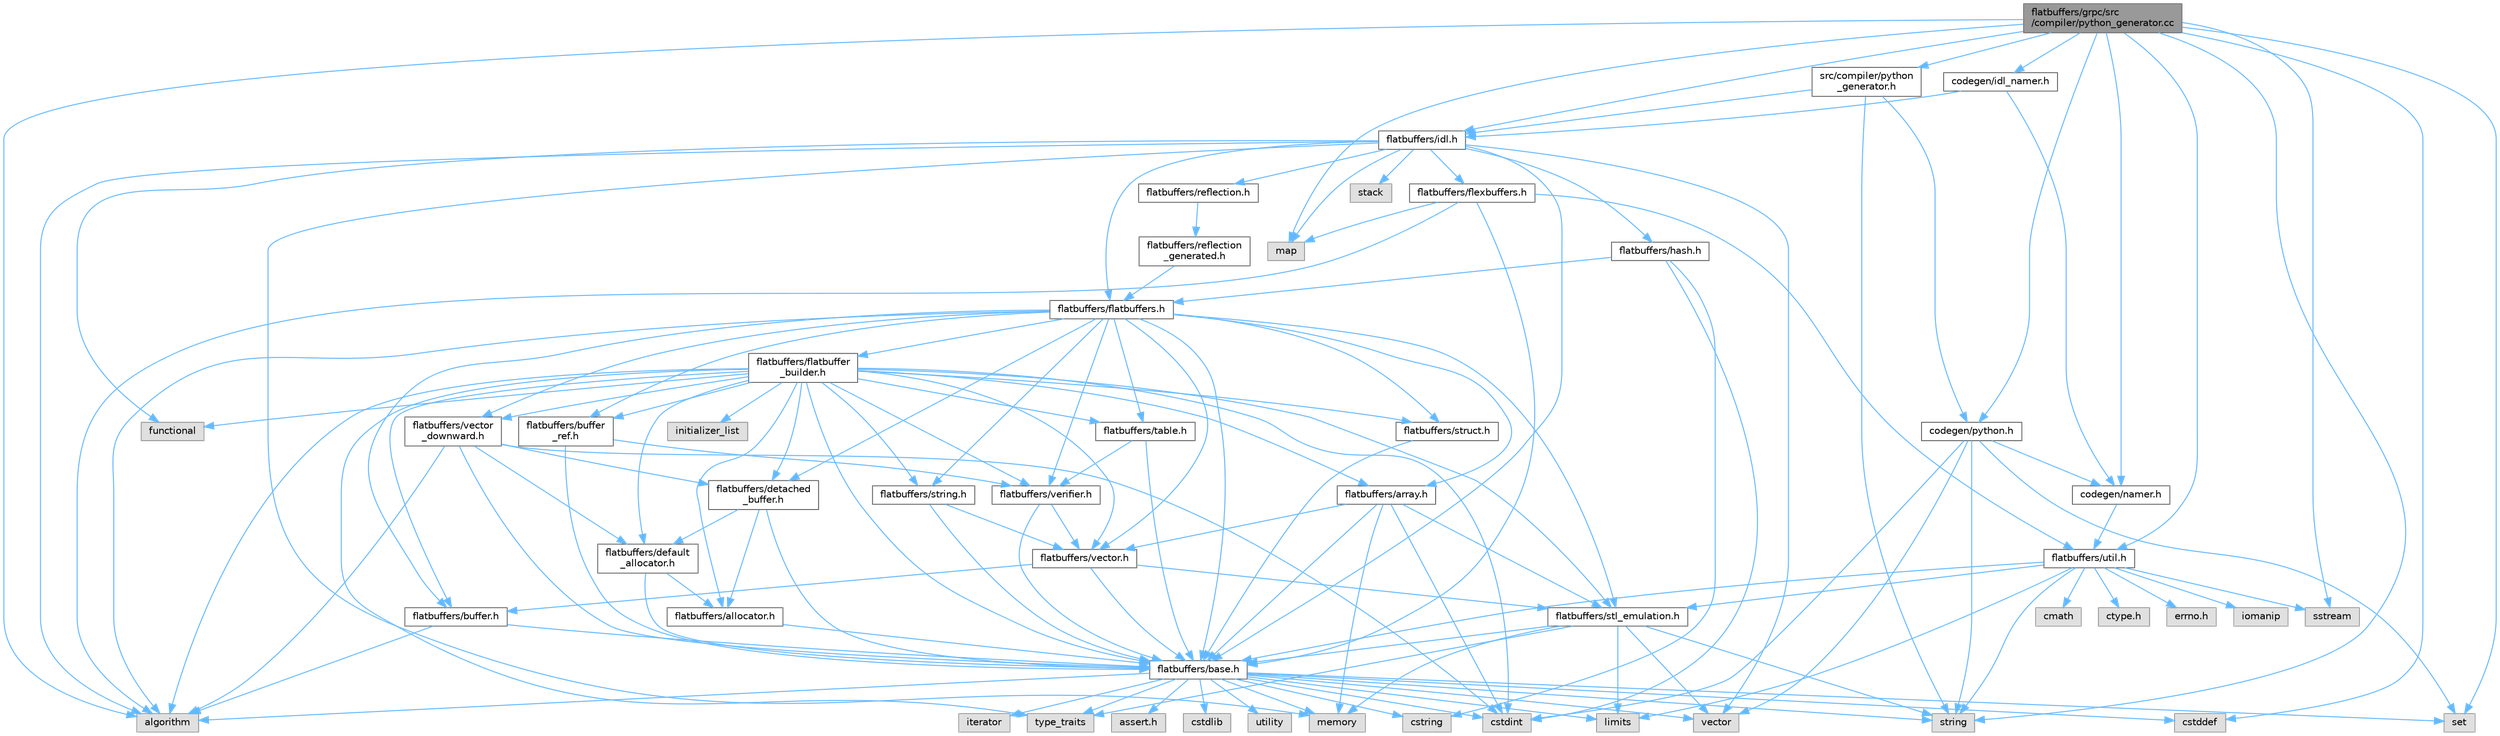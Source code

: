 digraph "flatbuffers/grpc/src/compiler/python_generator.cc"
{
 // LATEX_PDF_SIZE
  bgcolor="transparent";
  edge [fontname=Helvetica,fontsize=10,labelfontname=Helvetica,labelfontsize=10];
  node [fontname=Helvetica,fontsize=10,shape=box,height=0.2,width=0.4];
  Node1 [id="Node000001",label="flatbuffers/grpc/src\l/compiler/python_generator.cc",height=0.2,width=0.4,color="gray40", fillcolor="grey60", style="filled", fontcolor="black",tooltip=" "];
  Node1 -> Node2 [id="edge136_Node000001_Node000002",color="steelblue1",style="solid",tooltip=" "];
  Node2 [id="Node000002",label="src/compiler/python\l_generator.h",height=0.2,width=0.4,color="grey40", fillcolor="white", style="filled",URL="$python__generator_8h.html",tooltip=" "];
  Node2 -> Node3 [id="edge137_Node000002_Node000003",color="steelblue1",style="solid",tooltip=" "];
  Node3 [id="Node000003",label="string",height=0.2,width=0.4,color="grey60", fillcolor="#E0E0E0", style="filled",tooltip=" "];
  Node2 -> Node4 [id="edge138_Node000002_Node000004",color="steelblue1",style="solid",tooltip=" "];
  Node4 [id="Node000004",label="codegen/python.h",height=0.2,width=0.4,color="grey40", fillcolor="white", style="filled",URL="$python_8h.html",tooltip=" "];
  Node4 -> Node5 [id="edge139_Node000004_Node000005",color="steelblue1",style="solid",tooltip=" "];
  Node5 [id="Node000005",label="cstdint",height=0.2,width=0.4,color="grey60", fillcolor="#E0E0E0", style="filled",tooltip=" "];
  Node4 -> Node6 [id="edge140_Node000004_Node000006",color="steelblue1",style="solid",tooltip=" "];
  Node6 [id="Node000006",label="set",height=0.2,width=0.4,color="grey60", fillcolor="#E0E0E0", style="filled",tooltip=" "];
  Node4 -> Node3 [id="edge141_Node000004_Node000003",color="steelblue1",style="solid",tooltip=" "];
  Node4 -> Node7 [id="edge142_Node000004_Node000007",color="steelblue1",style="solid",tooltip=" "];
  Node7 [id="Node000007",label="vector",height=0.2,width=0.4,color="grey60", fillcolor="#E0E0E0", style="filled",tooltip=" "];
  Node4 -> Node8 [id="edge143_Node000004_Node000008",color="steelblue1",style="solid",tooltip=" "];
  Node8 [id="Node000008",label="codegen/namer.h",height=0.2,width=0.4,color="grey40", fillcolor="white", style="filled",URL="$include_2codegen_2namer_8h.html",tooltip=" "];
  Node8 -> Node9 [id="edge144_Node000008_Node000009",color="steelblue1",style="solid",tooltip=" "];
  Node9 [id="Node000009",label="flatbuffers/util.h",height=0.2,width=0.4,color="grey40", fillcolor="white", style="filled",URL="$util_8h.html",tooltip=" "];
  Node9 -> Node10 [id="edge145_Node000009_Node000010",color="steelblue1",style="solid",tooltip=" "];
  Node10 [id="Node000010",label="ctype.h",height=0.2,width=0.4,color="grey60", fillcolor="#E0E0E0", style="filled",tooltip=" "];
  Node9 -> Node11 [id="edge146_Node000009_Node000011",color="steelblue1",style="solid",tooltip=" "];
  Node11 [id="Node000011",label="errno.h",height=0.2,width=0.4,color="grey60", fillcolor="#E0E0E0", style="filled",tooltip=" "];
  Node9 -> Node12 [id="edge147_Node000009_Node000012",color="steelblue1",style="solid",tooltip=" "];
  Node12 [id="Node000012",label="flatbuffers/base.h",height=0.2,width=0.4,color="grey40", fillcolor="white", style="filled",URL="$base_8h.html",tooltip=" "];
  Node12 -> Node13 [id="edge148_Node000012_Node000013",color="steelblue1",style="solid",tooltip=" "];
  Node13 [id="Node000013",label="assert.h",height=0.2,width=0.4,color="grey60", fillcolor="#E0E0E0", style="filled",tooltip=" "];
  Node12 -> Node5 [id="edge149_Node000012_Node000005",color="steelblue1",style="solid",tooltip=" "];
  Node12 -> Node14 [id="edge150_Node000012_Node000014",color="steelblue1",style="solid",tooltip=" "];
  Node14 [id="Node000014",label="cstddef",height=0.2,width=0.4,color="grey60", fillcolor="#E0E0E0", style="filled",tooltip=" "];
  Node12 -> Node15 [id="edge151_Node000012_Node000015",color="steelblue1",style="solid",tooltip=" "];
  Node15 [id="Node000015",label="cstdlib",height=0.2,width=0.4,color="grey60", fillcolor="#E0E0E0", style="filled",tooltip=" "];
  Node12 -> Node16 [id="edge152_Node000012_Node000016",color="steelblue1",style="solid",tooltip=" "];
  Node16 [id="Node000016",label="cstring",height=0.2,width=0.4,color="grey60", fillcolor="#E0E0E0", style="filled",tooltip=" "];
  Node12 -> Node17 [id="edge153_Node000012_Node000017",color="steelblue1",style="solid",tooltip=" "];
  Node17 [id="Node000017",label="utility",height=0.2,width=0.4,color="grey60", fillcolor="#E0E0E0", style="filled",tooltip=" "];
  Node12 -> Node3 [id="edge154_Node000012_Node000003",color="steelblue1",style="solid",tooltip=" "];
  Node12 -> Node18 [id="edge155_Node000012_Node000018",color="steelblue1",style="solid",tooltip=" "];
  Node18 [id="Node000018",label="type_traits",height=0.2,width=0.4,color="grey60", fillcolor="#E0E0E0", style="filled",tooltip=" "];
  Node12 -> Node7 [id="edge156_Node000012_Node000007",color="steelblue1",style="solid",tooltip=" "];
  Node12 -> Node6 [id="edge157_Node000012_Node000006",color="steelblue1",style="solid",tooltip=" "];
  Node12 -> Node19 [id="edge158_Node000012_Node000019",color="steelblue1",style="solid",tooltip=" "];
  Node19 [id="Node000019",label="algorithm",height=0.2,width=0.4,color="grey60", fillcolor="#E0E0E0", style="filled",tooltip=" "];
  Node12 -> Node20 [id="edge159_Node000012_Node000020",color="steelblue1",style="solid",tooltip=" "];
  Node20 [id="Node000020",label="limits",height=0.2,width=0.4,color="grey60", fillcolor="#E0E0E0", style="filled",tooltip=" "];
  Node12 -> Node21 [id="edge160_Node000012_Node000021",color="steelblue1",style="solid",tooltip=" "];
  Node21 [id="Node000021",label="iterator",height=0.2,width=0.4,color="grey60", fillcolor="#E0E0E0", style="filled",tooltip=" "];
  Node12 -> Node22 [id="edge161_Node000012_Node000022",color="steelblue1",style="solid",tooltip=" "];
  Node22 [id="Node000022",label="memory",height=0.2,width=0.4,color="grey60", fillcolor="#E0E0E0", style="filled",tooltip=" "];
  Node9 -> Node23 [id="edge162_Node000009_Node000023",color="steelblue1",style="solid",tooltip=" "];
  Node23 [id="Node000023",label="flatbuffers/stl_emulation.h",height=0.2,width=0.4,color="grey40", fillcolor="white", style="filled",URL="$stl__emulation_8h.html",tooltip=" "];
  Node23 -> Node12 [id="edge163_Node000023_Node000012",color="steelblue1",style="solid",tooltip=" "];
  Node23 -> Node3 [id="edge164_Node000023_Node000003",color="steelblue1",style="solid",tooltip=" "];
  Node23 -> Node18 [id="edge165_Node000023_Node000018",color="steelblue1",style="solid",tooltip=" "];
  Node23 -> Node7 [id="edge166_Node000023_Node000007",color="steelblue1",style="solid",tooltip=" "];
  Node23 -> Node22 [id="edge167_Node000023_Node000022",color="steelblue1",style="solid",tooltip=" "];
  Node23 -> Node20 [id="edge168_Node000023_Node000020",color="steelblue1",style="solid",tooltip=" "];
  Node9 -> Node24 [id="edge169_Node000009_Node000024",color="steelblue1",style="solid",tooltip=" "];
  Node24 [id="Node000024",label="iomanip",height=0.2,width=0.4,color="grey60", fillcolor="#E0E0E0", style="filled",tooltip=" "];
  Node9 -> Node25 [id="edge170_Node000009_Node000025",color="steelblue1",style="solid",tooltip=" "];
  Node25 [id="Node000025",label="sstream",height=0.2,width=0.4,color="grey60", fillcolor="#E0E0E0", style="filled",tooltip=" "];
  Node9 -> Node26 [id="edge171_Node000009_Node000026",color="steelblue1",style="solid",tooltip=" "];
  Node26 [id="Node000026",label="cmath",height=0.2,width=0.4,color="grey60", fillcolor="#E0E0E0", style="filled",tooltip=" "];
  Node9 -> Node20 [id="edge172_Node000009_Node000020",color="steelblue1",style="solid",tooltip=" "];
  Node9 -> Node3 [id="edge173_Node000009_Node000003",color="steelblue1",style="solid",tooltip=" "];
  Node2 -> Node27 [id="edge174_Node000002_Node000027",color="steelblue1",style="solid",tooltip=" "];
  Node27 [id="Node000027",label="flatbuffers/idl.h",height=0.2,width=0.4,color="grey40", fillcolor="white", style="filled",URL="$idl_8h.html",tooltip=" "];
  Node27 -> Node19 [id="edge175_Node000027_Node000019",color="steelblue1",style="solid",tooltip=" "];
  Node27 -> Node28 [id="edge176_Node000027_Node000028",color="steelblue1",style="solid",tooltip=" "];
  Node28 [id="Node000028",label="functional",height=0.2,width=0.4,color="grey60", fillcolor="#E0E0E0", style="filled",tooltip=" "];
  Node27 -> Node29 [id="edge177_Node000027_Node000029",color="steelblue1",style="solid",tooltip=" "];
  Node29 [id="Node000029",label="map",height=0.2,width=0.4,color="grey60", fillcolor="#E0E0E0", style="filled",tooltip=" "];
  Node27 -> Node22 [id="edge178_Node000027_Node000022",color="steelblue1",style="solid",tooltip=" "];
  Node27 -> Node30 [id="edge179_Node000027_Node000030",color="steelblue1",style="solid",tooltip=" "];
  Node30 [id="Node000030",label="stack",height=0.2,width=0.4,color="grey60", fillcolor="#E0E0E0", style="filled",tooltip=" "];
  Node27 -> Node7 [id="edge180_Node000027_Node000007",color="steelblue1",style="solid",tooltip=" "];
  Node27 -> Node12 [id="edge181_Node000027_Node000012",color="steelblue1",style="solid",tooltip=" "];
  Node27 -> Node31 [id="edge182_Node000027_Node000031",color="steelblue1",style="solid",tooltip=" "];
  Node31 [id="Node000031",label="flatbuffers/flatbuffers.h",height=0.2,width=0.4,color="grey40", fillcolor="white", style="filled",URL="$flatbuffers_8h.html",tooltip=" "];
  Node31 -> Node19 [id="edge183_Node000031_Node000019",color="steelblue1",style="solid",tooltip=" "];
  Node31 -> Node32 [id="edge184_Node000031_Node000032",color="steelblue1",style="solid",tooltip=" "];
  Node32 [id="Node000032",label="flatbuffers/array.h",height=0.2,width=0.4,color="grey40", fillcolor="white", style="filled",URL="$array_8h.html",tooltip=" "];
  Node32 -> Node5 [id="edge185_Node000032_Node000005",color="steelblue1",style="solid",tooltip=" "];
  Node32 -> Node22 [id="edge186_Node000032_Node000022",color="steelblue1",style="solid",tooltip=" "];
  Node32 -> Node12 [id="edge187_Node000032_Node000012",color="steelblue1",style="solid",tooltip=" "];
  Node32 -> Node23 [id="edge188_Node000032_Node000023",color="steelblue1",style="solid",tooltip=" "];
  Node32 -> Node33 [id="edge189_Node000032_Node000033",color="steelblue1",style="solid",tooltip=" "];
  Node33 [id="Node000033",label="flatbuffers/vector.h",height=0.2,width=0.4,color="grey40", fillcolor="white", style="filled",URL="$vector_8h.html",tooltip=" "];
  Node33 -> Node12 [id="edge190_Node000033_Node000012",color="steelblue1",style="solid",tooltip=" "];
  Node33 -> Node34 [id="edge191_Node000033_Node000034",color="steelblue1",style="solid",tooltip=" "];
  Node34 [id="Node000034",label="flatbuffers/buffer.h",height=0.2,width=0.4,color="grey40", fillcolor="white", style="filled",URL="$buffer_8h.html",tooltip=" "];
  Node34 -> Node19 [id="edge192_Node000034_Node000019",color="steelblue1",style="solid",tooltip=" "];
  Node34 -> Node12 [id="edge193_Node000034_Node000012",color="steelblue1",style="solid",tooltip=" "];
  Node33 -> Node23 [id="edge194_Node000033_Node000023",color="steelblue1",style="solid",tooltip=" "];
  Node31 -> Node12 [id="edge195_Node000031_Node000012",color="steelblue1",style="solid",tooltip=" "];
  Node31 -> Node34 [id="edge196_Node000031_Node000034",color="steelblue1",style="solid",tooltip=" "];
  Node31 -> Node35 [id="edge197_Node000031_Node000035",color="steelblue1",style="solid",tooltip=" "];
  Node35 [id="Node000035",label="flatbuffers/buffer\l_ref.h",height=0.2,width=0.4,color="grey40", fillcolor="white", style="filled",URL="$buffer__ref_8h.html",tooltip=" "];
  Node35 -> Node12 [id="edge198_Node000035_Node000012",color="steelblue1",style="solid",tooltip=" "];
  Node35 -> Node36 [id="edge199_Node000035_Node000036",color="steelblue1",style="solid",tooltip=" "];
  Node36 [id="Node000036",label="flatbuffers/verifier.h",height=0.2,width=0.4,color="grey40", fillcolor="white", style="filled",URL="$verifier_8h.html",tooltip=" "];
  Node36 -> Node12 [id="edge200_Node000036_Node000012",color="steelblue1",style="solid",tooltip=" "];
  Node36 -> Node33 [id="edge201_Node000036_Node000033",color="steelblue1",style="solid",tooltip=" "];
  Node31 -> Node37 [id="edge202_Node000031_Node000037",color="steelblue1",style="solid",tooltip=" "];
  Node37 [id="Node000037",label="flatbuffers/detached\l_buffer.h",height=0.2,width=0.4,color="grey40", fillcolor="white", style="filled",URL="$detached__buffer_8h.html",tooltip=" "];
  Node37 -> Node38 [id="edge203_Node000037_Node000038",color="steelblue1",style="solid",tooltip=" "];
  Node38 [id="Node000038",label="flatbuffers/allocator.h",height=0.2,width=0.4,color="grey40", fillcolor="white", style="filled",URL="$allocator_8h.html",tooltip=" "];
  Node38 -> Node12 [id="edge204_Node000038_Node000012",color="steelblue1",style="solid",tooltip=" "];
  Node37 -> Node12 [id="edge205_Node000037_Node000012",color="steelblue1",style="solid",tooltip=" "];
  Node37 -> Node39 [id="edge206_Node000037_Node000039",color="steelblue1",style="solid",tooltip=" "];
  Node39 [id="Node000039",label="flatbuffers/default\l_allocator.h",height=0.2,width=0.4,color="grey40", fillcolor="white", style="filled",URL="$default__allocator_8h.html",tooltip=" "];
  Node39 -> Node38 [id="edge207_Node000039_Node000038",color="steelblue1",style="solid",tooltip=" "];
  Node39 -> Node12 [id="edge208_Node000039_Node000012",color="steelblue1",style="solid",tooltip=" "];
  Node31 -> Node40 [id="edge209_Node000031_Node000040",color="steelblue1",style="solid",tooltip=" "];
  Node40 [id="Node000040",label="flatbuffers/flatbuffer\l_builder.h",height=0.2,width=0.4,color="grey40", fillcolor="white", style="filled",URL="$flatbuffer__builder_8h.html",tooltip=" "];
  Node40 -> Node19 [id="edge210_Node000040_Node000019",color="steelblue1",style="solid",tooltip=" "];
  Node40 -> Node5 [id="edge211_Node000040_Node000005",color="steelblue1",style="solid",tooltip=" "];
  Node40 -> Node28 [id="edge212_Node000040_Node000028",color="steelblue1",style="solid",tooltip=" "];
  Node40 -> Node41 [id="edge213_Node000040_Node000041",color="steelblue1",style="solid",tooltip=" "];
  Node41 [id="Node000041",label="initializer_list",height=0.2,width=0.4,color="grey60", fillcolor="#E0E0E0", style="filled",tooltip=" "];
  Node40 -> Node18 [id="edge214_Node000040_Node000018",color="steelblue1",style="solid",tooltip=" "];
  Node40 -> Node38 [id="edge215_Node000040_Node000038",color="steelblue1",style="solid",tooltip=" "];
  Node40 -> Node32 [id="edge216_Node000040_Node000032",color="steelblue1",style="solid",tooltip=" "];
  Node40 -> Node12 [id="edge217_Node000040_Node000012",color="steelblue1",style="solid",tooltip=" "];
  Node40 -> Node34 [id="edge218_Node000040_Node000034",color="steelblue1",style="solid",tooltip=" "];
  Node40 -> Node35 [id="edge219_Node000040_Node000035",color="steelblue1",style="solid",tooltip=" "];
  Node40 -> Node39 [id="edge220_Node000040_Node000039",color="steelblue1",style="solid",tooltip=" "];
  Node40 -> Node37 [id="edge221_Node000040_Node000037",color="steelblue1",style="solid",tooltip=" "];
  Node40 -> Node23 [id="edge222_Node000040_Node000023",color="steelblue1",style="solid",tooltip=" "];
  Node40 -> Node42 [id="edge223_Node000040_Node000042",color="steelblue1",style="solid",tooltip=" "];
  Node42 [id="Node000042",label="flatbuffers/string.h",height=0.2,width=0.4,color="grey40", fillcolor="white", style="filled",URL="$string_8h.html",tooltip=" "];
  Node42 -> Node12 [id="edge224_Node000042_Node000012",color="steelblue1",style="solid",tooltip=" "];
  Node42 -> Node33 [id="edge225_Node000042_Node000033",color="steelblue1",style="solid",tooltip=" "];
  Node40 -> Node43 [id="edge226_Node000040_Node000043",color="steelblue1",style="solid",tooltip=" "];
  Node43 [id="Node000043",label="flatbuffers/struct.h",height=0.2,width=0.4,color="grey40", fillcolor="white", style="filled",URL="$struct_8h.html",tooltip=" "];
  Node43 -> Node12 [id="edge227_Node000043_Node000012",color="steelblue1",style="solid",tooltip=" "];
  Node40 -> Node44 [id="edge228_Node000040_Node000044",color="steelblue1",style="solid",tooltip=" "];
  Node44 [id="Node000044",label="flatbuffers/table.h",height=0.2,width=0.4,color="grey40", fillcolor="white", style="filled",URL="$table_8h.html",tooltip=" "];
  Node44 -> Node12 [id="edge229_Node000044_Node000012",color="steelblue1",style="solid",tooltip=" "];
  Node44 -> Node36 [id="edge230_Node000044_Node000036",color="steelblue1",style="solid",tooltip=" "];
  Node40 -> Node33 [id="edge231_Node000040_Node000033",color="steelblue1",style="solid",tooltip=" "];
  Node40 -> Node45 [id="edge232_Node000040_Node000045",color="steelblue1",style="solid",tooltip=" "];
  Node45 [id="Node000045",label="flatbuffers/vector\l_downward.h",height=0.2,width=0.4,color="grey40", fillcolor="white", style="filled",URL="$vector__downward_8h.html",tooltip=" "];
  Node45 -> Node19 [id="edge233_Node000045_Node000019",color="steelblue1",style="solid",tooltip=" "];
  Node45 -> Node5 [id="edge234_Node000045_Node000005",color="steelblue1",style="solid",tooltip=" "];
  Node45 -> Node12 [id="edge235_Node000045_Node000012",color="steelblue1",style="solid",tooltip=" "];
  Node45 -> Node39 [id="edge236_Node000045_Node000039",color="steelblue1",style="solid",tooltip=" "];
  Node45 -> Node37 [id="edge237_Node000045_Node000037",color="steelblue1",style="solid",tooltip=" "];
  Node40 -> Node36 [id="edge238_Node000040_Node000036",color="steelblue1",style="solid",tooltip=" "];
  Node31 -> Node23 [id="edge239_Node000031_Node000023",color="steelblue1",style="solid",tooltip=" "];
  Node31 -> Node42 [id="edge240_Node000031_Node000042",color="steelblue1",style="solid",tooltip=" "];
  Node31 -> Node43 [id="edge241_Node000031_Node000043",color="steelblue1",style="solid",tooltip=" "];
  Node31 -> Node44 [id="edge242_Node000031_Node000044",color="steelblue1",style="solid",tooltip=" "];
  Node31 -> Node33 [id="edge243_Node000031_Node000033",color="steelblue1",style="solid",tooltip=" "];
  Node31 -> Node45 [id="edge244_Node000031_Node000045",color="steelblue1",style="solid",tooltip=" "];
  Node31 -> Node36 [id="edge245_Node000031_Node000036",color="steelblue1",style="solid",tooltip=" "];
  Node27 -> Node46 [id="edge246_Node000027_Node000046",color="steelblue1",style="solid",tooltip=" "];
  Node46 [id="Node000046",label="flatbuffers/flexbuffers.h",height=0.2,width=0.4,color="grey40", fillcolor="white", style="filled",URL="$flexbuffers_8h.html",tooltip=" "];
  Node46 -> Node19 [id="edge247_Node000046_Node000019",color="steelblue1",style="solid",tooltip=" "];
  Node46 -> Node29 [id="edge248_Node000046_Node000029",color="steelblue1",style="solid",tooltip=" "];
  Node46 -> Node12 [id="edge249_Node000046_Node000012",color="steelblue1",style="solid",tooltip=" "];
  Node46 -> Node9 [id="edge250_Node000046_Node000009",color="steelblue1",style="solid",tooltip=" "];
  Node27 -> Node47 [id="edge251_Node000027_Node000047",color="steelblue1",style="solid",tooltip=" "];
  Node47 [id="Node000047",label="flatbuffers/hash.h",height=0.2,width=0.4,color="grey40", fillcolor="white", style="filled",URL="$hash_8h.html",tooltip=" "];
  Node47 -> Node5 [id="edge252_Node000047_Node000005",color="steelblue1",style="solid",tooltip=" "];
  Node47 -> Node16 [id="edge253_Node000047_Node000016",color="steelblue1",style="solid",tooltip=" "];
  Node47 -> Node31 [id="edge254_Node000047_Node000031",color="steelblue1",style="solid",tooltip=" "];
  Node27 -> Node48 [id="edge255_Node000027_Node000048",color="steelblue1",style="solid",tooltip=" "];
  Node48 [id="Node000048",label="flatbuffers/reflection.h",height=0.2,width=0.4,color="grey40", fillcolor="white", style="filled",URL="$reflection_8h.html",tooltip=" "];
  Node48 -> Node49 [id="edge256_Node000048_Node000049",color="steelblue1",style="solid",tooltip=" "];
  Node49 [id="Node000049",label="flatbuffers/reflection\l_generated.h",height=0.2,width=0.4,color="grey40", fillcolor="white", style="filled",URL="$reflection__generated_8h.html",tooltip=" "];
  Node49 -> Node31 [id="edge257_Node000049_Node000031",color="steelblue1",style="solid",tooltip=" "];
  Node1 -> Node19 [id="edge258_Node000001_Node000019",color="steelblue1",style="solid",tooltip=" "];
  Node1 -> Node14 [id="edge259_Node000001_Node000014",color="steelblue1",style="solid",tooltip=" "];
  Node1 -> Node29 [id="edge260_Node000001_Node000029",color="steelblue1",style="solid",tooltip=" "];
  Node1 -> Node6 [id="edge261_Node000001_Node000006",color="steelblue1",style="solid",tooltip=" "];
  Node1 -> Node25 [id="edge262_Node000001_Node000025",color="steelblue1",style="solid",tooltip=" "];
  Node1 -> Node3 [id="edge263_Node000001_Node000003",color="steelblue1",style="solid",tooltip=" "];
  Node1 -> Node50 [id="edge264_Node000001_Node000050",color="steelblue1",style="solid",tooltip=" "];
  Node50 [id="Node000050",label="codegen/idl_namer.h",height=0.2,width=0.4,color="grey40", fillcolor="white", style="filled",URL="$include_2codegen_2idl__namer_8h.html",tooltip=" "];
  Node50 -> Node8 [id="edge265_Node000050_Node000008",color="steelblue1",style="solid",tooltip=" "];
  Node50 -> Node27 [id="edge266_Node000050_Node000027",color="steelblue1",style="solid",tooltip=" "];
  Node1 -> Node8 [id="edge267_Node000001_Node000008",color="steelblue1",style="solid",tooltip=" "];
  Node1 -> Node4 [id="edge268_Node000001_Node000004",color="steelblue1",style="solid",tooltip=" "];
  Node1 -> Node27 [id="edge269_Node000001_Node000027",color="steelblue1",style="solid",tooltip=" "];
  Node1 -> Node9 [id="edge270_Node000001_Node000009",color="steelblue1",style="solid",tooltip=" "];
}
